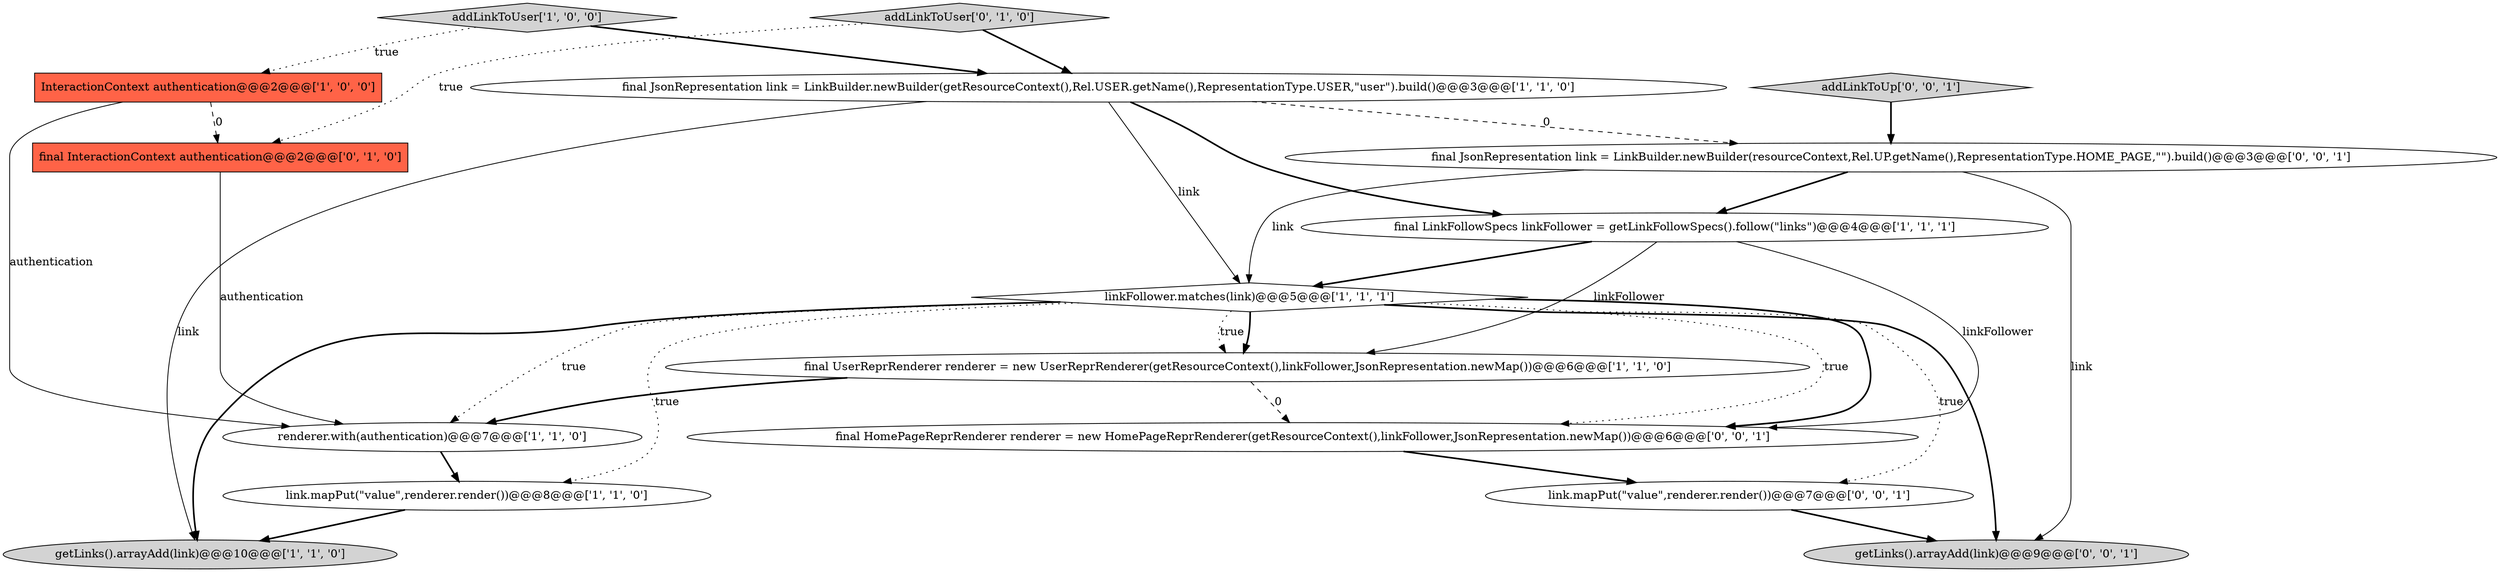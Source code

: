 digraph {
2 [style = filled, label = "final LinkFollowSpecs linkFollower = getLinkFollowSpecs().follow(\"links\")@@@4@@@['1', '1', '1']", fillcolor = white, shape = ellipse image = "AAA0AAABBB1BBB"];
5 [style = filled, label = "final JsonRepresentation link = LinkBuilder.newBuilder(getResourceContext(),Rel.USER.getName(),RepresentationType.USER,\"user\").build()@@@3@@@['1', '1', '0']", fillcolor = white, shape = ellipse image = "AAA0AAABBB1BBB"];
1 [style = filled, label = "InteractionContext authentication@@@2@@@['1', '0', '0']", fillcolor = tomato, shape = box image = "AAA1AAABBB1BBB"];
11 [style = filled, label = "final JsonRepresentation link = LinkBuilder.newBuilder(resourceContext,Rel.UP.getName(),RepresentationType.HOME_PAGE,\"\").build()@@@3@@@['0', '0', '1']", fillcolor = white, shape = ellipse image = "AAA0AAABBB3BBB"];
13 [style = filled, label = "final HomePageReprRenderer renderer = new HomePageReprRenderer(getResourceContext(),linkFollower,JsonRepresentation.newMap())@@@6@@@['0', '0', '1']", fillcolor = white, shape = ellipse image = "AAA0AAABBB3BBB"];
9 [style = filled, label = "final InteractionContext authentication@@@2@@@['0', '1', '0']", fillcolor = tomato, shape = box image = "AAA1AAABBB2BBB"];
4 [style = filled, label = "addLinkToUser['1', '0', '0']", fillcolor = lightgray, shape = diamond image = "AAA0AAABBB1BBB"];
8 [style = filled, label = "renderer.with(authentication)@@@7@@@['1', '1', '0']", fillcolor = white, shape = ellipse image = "AAA0AAABBB1BBB"];
12 [style = filled, label = "addLinkToUp['0', '0', '1']", fillcolor = lightgray, shape = diamond image = "AAA0AAABBB3BBB"];
0 [style = filled, label = "final UserReprRenderer renderer = new UserReprRenderer(getResourceContext(),linkFollower,JsonRepresentation.newMap())@@@6@@@['1', '1', '0']", fillcolor = white, shape = ellipse image = "AAA0AAABBB1BBB"];
14 [style = filled, label = "getLinks().arrayAdd(link)@@@9@@@['0', '0', '1']", fillcolor = lightgray, shape = ellipse image = "AAA0AAABBB3BBB"];
15 [style = filled, label = "link.mapPut(\"value\",renderer.render())@@@7@@@['0', '0', '1']", fillcolor = white, shape = ellipse image = "AAA0AAABBB3BBB"];
3 [style = filled, label = "getLinks().arrayAdd(link)@@@10@@@['1', '1', '0']", fillcolor = lightgray, shape = ellipse image = "AAA0AAABBB1BBB"];
7 [style = filled, label = "linkFollower.matches(link)@@@5@@@['1', '1', '1']", fillcolor = white, shape = diamond image = "AAA0AAABBB1BBB"];
6 [style = filled, label = "link.mapPut(\"value\",renderer.render())@@@8@@@['1', '1', '0']", fillcolor = white, shape = ellipse image = "AAA0AAABBB1BBB"];
10 [style = filled, label = "addLinkToUser['0', '1', '0']", fillcolor = lightgray, shape = diamond image = "AAA0AAABBB2BBB"];
7->13 [style = bold, label=""];
11->7 [style = solid, label="link"];
6->3 [style = bold, label=""];
7->6 [style = dotted, label="true"];
15->14 [style = bold, label=""];
2->0 [style = solid, label="linkFollower"];
4->1 [style = dotted, label="true"];
7->13 [style = dotted, label="true"];
12->11 [style = bold, label=""];
1->9 [style = dashed, label="0"];
7->0 [style = bold, label=""];
8->6 [style = bold, label=""];
7->0 [style = dotted, label="true"];
10->9 [style = dotted, label="true"];
11->14 [style = solid, label="link"];
7->15 [style = dotted, label="true"];
11->2 [style = bold, label=""];
7->3 [style = bold, label=""];
7->14 [style = bold, label=""];
5->3 [style = solid, label="link"];
5->2 [style = bold, label=""];
10->5 [style = bold, label=""];
5->11 [style = dashed, label="0"];
0->13 [style = dashed, label="0"];
9->8 [style = solid, label="authentication"];
0->8 [style = bold, label=""];
13->15 [style = bold, label=""];
2->13 [style = solid, label="linkFollower"];
2->7 [style = bold, label=""];
7->8 [style = dotted, label="true"];
4->5 [style = bold, label=""];
1->8 [style = solid, label="authentication"];
5->7 [style = solid, label="link"];
}
